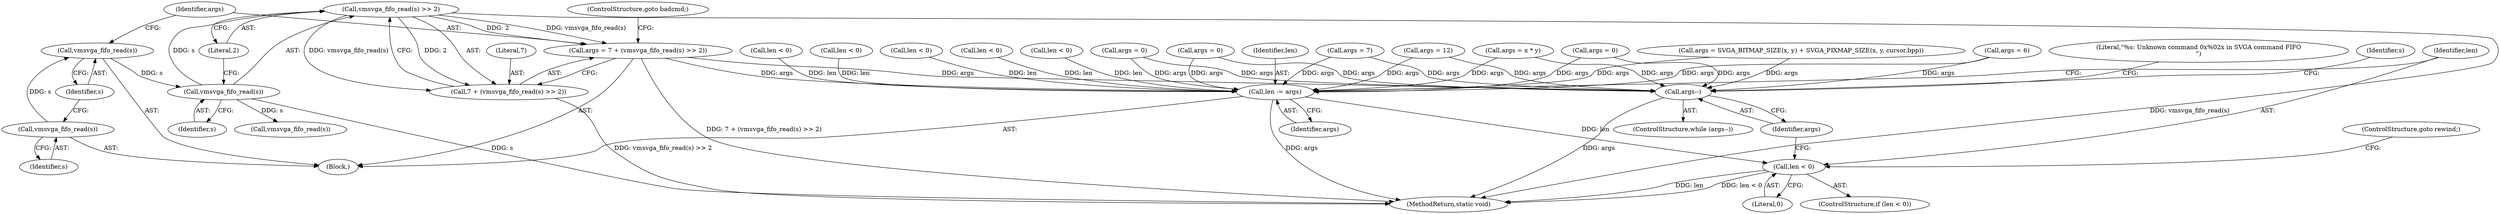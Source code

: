digraph "0_qemu_167d97a3def77ee2dbf6e908b0ecbfe2103977db@API" {
"1000505" [label="(Call,vmsvga_fifo_read(s) >> 2)"];
"1000506" [label="(Call,vmsvga_fifo_read(s))"];
"1000499" [label="(Call,vmsvga_fifo_read(s))"];
"1000497" [label="(Call,vmsvga_fifo_read(s))"];
"1000501" [label="(Call,args = 7 + (vmsvga_fifo_read(s) >> 2))"];
"1000526" [label="(Call,len -= args)"];
"1000530" [label="(Call,len < 0)"];
"1000536" [label="(Call,args--)"];
"1000503" [label="(Call,7 + (vmsvga_fifo_read(s) >> 2))"];
"1000529" [label="(ControlStructure,if (len < 0))"];
"1000501" [label="(Call,args = 7 + (vmsvga_fifo_read(s) >> 2))"];
"1000528" [label="(Identifier,args)"];
"1000499" [label="(Call,vmsvga_fifo_read(s))"];
"1000275" [label="(Call,args = 0)"];
"1000526" [label="(Call,len -= args)"];
"1000506" [label="(Call,vmsvga_fifo_read(s))"];
"1000504" [label="(Literal,7)"];
"1000508" [label="(Literal,2)"];
"1000527" [label="(Identifier,len)"];
"1000542" [label="(Literal,\"%s: Unknown command 0x%02x in SVGA command FIFO\n\")"];
"1000224" [label="(Call,args = 0)"];
"1000483" [label="(Call,args = 7)"];
"1000503" [label="(Call,7 + (vmsvga_fifo_read(s) >> 2))"];
"1000522" [label="(Call,args = 0)"];
"1000233" [label="(Call,len < 0)"];
"1000509" [label="(ControlStructure,goto badcmd;)"];
"1000497" [label="(Call,vmsvga_fifo_read(s))"];
"1000471" [label="(Call,args = x * y)"];
"1000187" [label="(Call,len < 0)"];
"1000563" [label="(MethodReturn,static void)"];
"1000537" [label="(Identifier,args)"];
"1000284" [label="(Call,len < 0)"];
"1000452" [label="(Call,len < 0)"];
"1000536" [label="(Call,args--)"];
"1000535" [label="(ControlStructure,while (args--))"];
"1000478" [label="(Call,args = 6)"];
"1000534" [label="(ControlStructure,goto rewind;)"];
"1000530" [label="(Call,len < 0)"];
"1000507" [label="(Identifier,s)"];
"1000540" [label="(Identifier,s)"];
"1000498" [label="(Identifier,s)"];
"1000505" [label="(Call,vmsvga_fifo_read(s) >> 2)"];
"1000492" [label="(Call,len < 0)"];
"1000500" [label="(Identifier,s)"];
"1000539" [label="(Call,vmsvga_fifo_read(s))"];
"1000136" [label="(Block,)"];
"1000511" [label="(Call,args = 12)"];
"1000532" [label="(Literal,0)"];
"1000502" [label="(Identifier,args)"];
"1000331" [label="(Call,args = SVGA_BITMAP_SIZE(x, y) + SVGA_PIXMAP_SIZE(x, y, cursor.bpp))"];
"1000531" [label="(Identifier,len)"];
"1000505" -> "1000503"  [label="AST: "];
"1000505" -> "1000508"  [label="CFG: "];
"1000506" -> "1000505"  [label="AST: "];
"1000508" -> "1000505"  [label="AST: "];
"1000503" -> "1000505"  [label="CFG: "];
"1000505" -> "1000563"  [label="DDG: vmsvga_fifo_read(s)"];
"1000505" -> "1000501"  [label="DDG: vmsvga_fifo_read(s)"];
"1000505" -> "1000501"  [label="DDG: 2"];
"1000505" -> "1000503"  [label="DDG: vmsvga_fifo_read(s)"];
"1000505" -> "1000503"  [label="DDG: 2"];
"1000506" -> "1000505"  [label="DDG: s"];
"1000506" -> "1000507"  [label="CFG: "];
"1000507" -> "1000506"  [label="AST: "];
"1000508" -> "1000506"  [label="CFG: "];
"1000506" -> "1000563"  [label="DDG: s"];
"1000499" -> "1000506"  [label="DDG: s"];
"1000506" -> "1000539"  [label="DDG: s"];
"1000499" -> "1000136"  [label="AST: "];
"1000499" -> "1000500"  [label="CFG: "];
"1000500" -> "1000499"  [label="AST: "];
"1000502" -> "1000499"  [label="CFG: "];
"1000497" -> "1000499"  [label="DDG: s"];
"1000497" -> "1000136"  [label="AST: "];
"1000497" -> "1000498"  [label="CFG: "];
"1000498" -> "1000497"  [label="AST: "];
"1000500" -> "1000497"  [label="CFG: "];
"1000501" -> "1000136"  [label="AST: "];
"1000501" -> "1000503"  [label="CFG: "];
"1000502" -> "1000501"  [label="AST: "];
"1000503" -> "1000501"  [label="AST: "];
"1000509" -> "1000501"  [label="CFG: "];
"1000501" -> "1000563"  [label="DDG: 7 + (vmsvga_fifo_read(s) >> 2)"];
"1000501" -> "1000526"  [label="DDG: args"];
"1000501" -> "1000536"  [label="DDG: args"];
"1000526" -> "1000136"  [label="AST: "];
"1000526" -> "1000528"  [label="CFG: "];
"1000527" -> "1000526"  [label="AST: "];
"1000528" -> "1000526"  [label="AST: "];
"1000531" -> "1000526"  [label="CFG: "];
"1000526" -> "1000563"  [label="DDG: args"];
"1000224" -> "1000526"  [label="DDG: args"];
"1000471" -> "1000526"  [label="DDG: args"];
"1000331" -> "1000526"  [label="DDG: args"];
"1000478" -> "1000526"  [label="DDG: args"];
"1000275" -> "1000526"  [label="DDG: args"];
"1000522" -> "1000526"  [label="DDG: args"];
"1000511" -> "1000526"  [label="DDG: args"];
"1000483" -> "1000526"  [label="DDG: args"];
"1000187" -> "1000526"  [label="DDG: len"];
"1000284" -> "1000526"  [label="DDG: len"];
"1000492" -> "1000526"  [label="DDG: len"];
"1000452" -> "1000526"  [label="DDG: len"];
"1000233" -> "1000526"  [label="DDG: len"];
"1000526" -> "1000530"  [label="DDG: len"];
"1000530" -> "1000529"  [label="AST: "];
"1000530" -> "1000532"  [label="CFG: "];
"1000531" -> "1000530"  [label="AST: "];
"1000532" -> "1000530"  [label="AST: "];
"1000534" -> "1000530"  [label="CFG: "];
"1000537" -> "1000530"  [label="CFG: "];
"1000530" -> "1000563"  [label="DDG: len"];
"1000530" -> "1000563"  [label="DDG: len < 0"];
"1000536" -> "1000535"  [label="AST: "];
"1000536" -> "1000537"  [label="CFG: "];
"1000537" -> "1000536"  [label="AST: "];
"1000540" -> "1000536"  [label="CFG: "];
"1000542" -> "1000536"  [label="CFG: "];
"1000536" -> "1000563"  [label="DDG: args"];
"1000224" -> "1000536"  [label="DDG: args"];
"1000471" -> "1000536"  [label="DDG: args"];
"1000331" -> "1000536"  [label="DDG: args"];
"1000478" -> "1000536"  [label="DDG: args"];
"1000275" -> "1000536"  [label="DDG: args"];
"1000522" -> "1000536"  [label="DDG: args"];
"1000511" -> "1000536"  [label="DDG: args"];
"1000483" -> "1000536"  [label="DDG: args"];
"1000504" -> "1000503"  [label="AST: "];
"1000503" -> "1000563"  [label="DDG: vmsvga_fifo_read(s) >> 2"];
}
